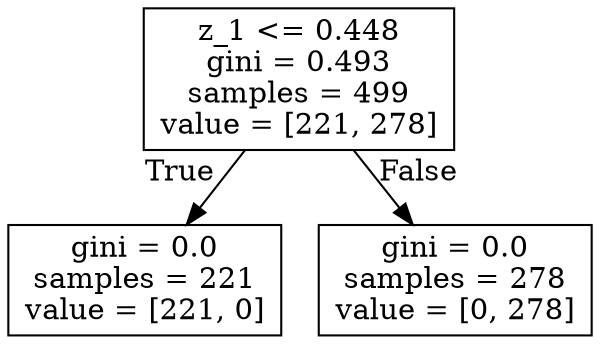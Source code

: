 digraph Tree {
node [shape=box] ;
0 [label="z_1 <= 0.448\ngini = 0.493\nsamples = 499\nvalue = [221, 278]"] ;
1 [label="gini = 0.0\nsamples = 221\nvalue = [221, 0]"] ;
0 -> 1 [labeldistance=2.5, labelangle=45, headlabel="True"] ;
2 [label="gini = 0.0\nsamples = 278\nvalue = [0, 278]"] ;
0 -> 2 [labeldistance=2.5, labelangle=-45, headlabel="False"] ;
}